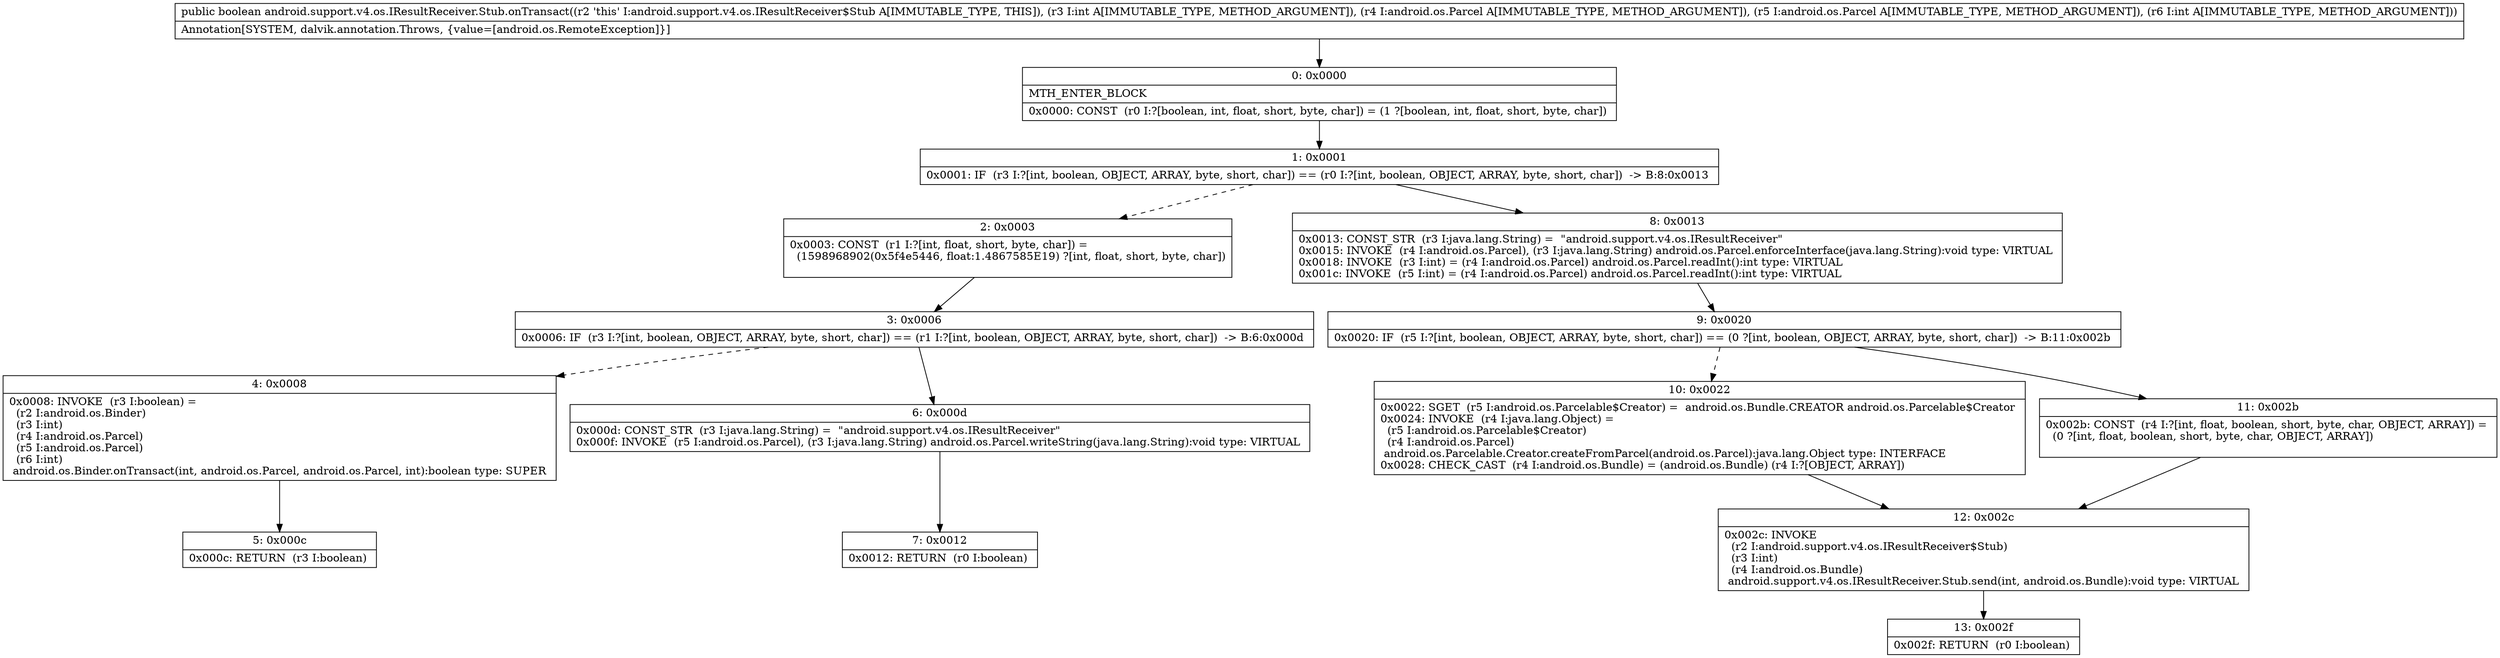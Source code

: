 digraph "CFG forandroid.support.v4.os.IResultReceiver.Stub.onTransact(ILandroid\/os\/Parcel;Landroid\/os\/Parcel;I)Z" {
Node_0 [shape=record,label="{0\:\ 0x0000|MTH_ENTER_BLOCK\l|0x0000: CONST  (r0 I:?[boolean, int, float, short, byte, char]) = (1 ?[boolean, int, float, short, byte, char]) \l}"];
Node_1 [shape=record,label="{1\:\ 0x0001|0x0001: IF  (r3 I:?[int, boolean, OBJECT, ARRAY, byte, short, char]) == (r0 I:?[int, boolean, OBJECT, ARRAY, byte, short, char])  \-\> B:8:0x0013 \l}"];
Node_2 [shape=record,label="{2\:\ 0x0003|0x0003: CONST  (r1 I:?[int, float, short, byte, char]) = \l  (1598968902(0x5f4e5446, float:1.4867585E19) ?[int, float, short, byte, char])\l \l}"];
Node_3 [shape=record,label="{3\:\ 0x0006|0x0006: IF  (r3 I:?[int, boolean, OBJECT, ARRAY, byte, short, char]) == (r1 I:?[int, boolean, OBJECT, ARRAY, byte, short, char])  \-\> B:6:0x000d \l}"];
Node_4 [shape=record,label="{4\:\ 0x0008|0x0008: INVOKE  (r3 I:boolean) = \l  (r2 I:android.os.Binder)\l  (r3 I:int)\l  (r4 I:android.os.Parcel)\l  (r5 I:android.os.Parcel)\l  (r6 I:int)\l android.os.Binder.onTransact(int, android.os.Parcel, android.os.Parcel, int):boolean type: SUPER \l}"];
Node_5 [shape=record,label="{5\:\ 0x000c|0x000c: RETURN  (r3 I:boolean) \l}"];
Node_6 [shape=record,label="{6\:\ 0x000d|0x000d: CONST_STR  (r3 I:java.lang.String) =  \"android.support.v4.os.IResultReceiver\" \l0x000f: INVOKE  (r5 I:android.os.Parcel), (r3 I:java.lang.String) android.os.Parcel.writeString(java.lang.String):void type: VIRTUAL \l}"];
Node_7 [shape=record,label="{7\:\ 0x0012|0x0012: RETURN  (r0 I:boolean) \l}"];
Node_8 [shape=record,label="{8\:\ 0x0013|0x0013: CONST_STR  (r3 I:java.lang.String) =  \"android.support.v4.os.IResultReceiver\" \l0x0015: INVOKE  (r4 I:android.os.Parcel), (r3 I:java.lang.String) android.os.Parcel.enforceInterface(java.lang.String):void type: VIRTUAL \l0x0018: INVOKE  (r3 I:int) = (r4 I:android.os.Parcel) android.os.Parcel.readInt():int type: VIRTUAL \l0x001c: INVOKE  (r5 I:int) = (r4 I:android.os.Parcel) android.os.Parcel.readInt():int type: VIRTUAL \l}"];
Node_9 [shape=record,label="{9\:\ 0x0020|0x0020: IF  (r5 I:?[int, boolean, OBJECT, ARRAY, byte, short, char]) == (0 ?[int, boolean, OBJECT, ARRAY, byte, short, char])  \-\> B:11:0x002b \l}"];
Node_10 [shape=record,label="{10\:\ 0x0022|0x0022: SGET  (r5 I:android.os.Parcelable$Creator) =  android.os.Bundle.CREATOR android.os.Parcelable$Creator \l0x0024: INVOKE  (r4 I:java.lang.Object) = \l  (r5 I:android.os.Parcelable$Creator)\l  (r4 I:android.os.Parcel)\l android.os.Parcelable.Creator.createFromParcel(android.os.Parcel):java.lang.Object type: INTERFACE \l0x0028: CHECK_CAST  (r4 I:android.os.Bundle) = (android.os.Bundle) (r4 I:?[OBJECT, ARRAY]) \l}"];
Node_11 [shape=record,label="{11\:\ 0x002b|0x002b: CONST  (r4 I:?[int, float, boolean, short, byte, char, OBJECT, ARRAY]) = \l  (0 ?[int, float, boolean, short, byte, char, OBJECT, ARRAY])\l \l}"];
Node_12 [shape=record,label="{12\:\ 0x002c|0x002c: INVOKE  \l  (r2 I:android.support.v4.os.IResultReceiver$Stub)\l  (r3 I:int)\l  (r4 I:android.os.Bundle)\l android.support.v4.os.IResultReceiver.Stub.send(int, android.os.Bundle):void type: VIRTUAL \l}"];
Node_13 [shape=record,label="{13\:\ 0x002f|0x002f: RETURN  (r0 I:boolean) \l}"];
MethodNode[shape=record,label="{public boolean android.support.v4.os.IResultReceiver.Stub.onTransact((r2 'this' I:android.support.v4.os.IResultReceiver$Stub A[IMMUTABLE_TYPE, THIS]), (r3 I:int A[IMMUTABLE_TYPE, METHOD_ARGUMENT]), (r4 I:android.os.Parcel A[IMMUTABLE_TYPE, METHOD_ARGUMENT]), (r5 I:android.os.Parcel A[IMMUTABLE_TYPE, METHOD_ARGUMENT]), (r6 I:int A[IMMUTABLE_TYPE, METHOD_ARGUMENT]))  | Annotation[SYSTEM, dalvik.annotation.Throws, \{value=[android.os.RemoteException]\}]\l}"];
MethodNode -> Node_0;
Node_0 -> Node_1;
Node_1 -> Node_2[style=dashed];
Node_1 -> Node_8;
Node_2 -> Node_3;
Node_3 -> Node_4[style=dashed];
Node_3 -> Node_6;
Node_4 -> Node_5;
Node_6 -> Node_7;
Node_8 -> Node_9;
Node_9 -> Node_10[style=dashed];
Node_9 -> Node_11;
Node_10 -> Node_12;
Node_11 -> Node_12;
Node_12 -> Node_13;
}

